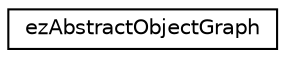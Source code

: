 digraph "Graphical Class Hierarchy"
{
 // LATEX_PDF_SIZE
  edge [fontname="Helvetica",fontsize="10",labelfontname="Helvetica",labelfontsize="10"];
  node [fontname="Helvetica",fontsize="10",shape=record];
  rankdir="LR";
  Node0 [label="ezAbstractObjectGraph",height=0.2,width=0.4,color="black", fillcolor="white", style="filled",URL="$d1/d39/classez_abstract_object_graph.htm",tooltip=" "];
}
